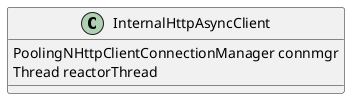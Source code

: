 @startuml InternalHttpAsyncClient
class InternalHttpAsyncClient{
    PoolingNHttpClientConnectionManager connmgr
    Thread reactorThread
}
@enduml

@startuml class
class InternalHttpAsyncClient{
    PoolingNHttpClientConnectionManager connmgr
    Thread reactorThread
}
@enduml